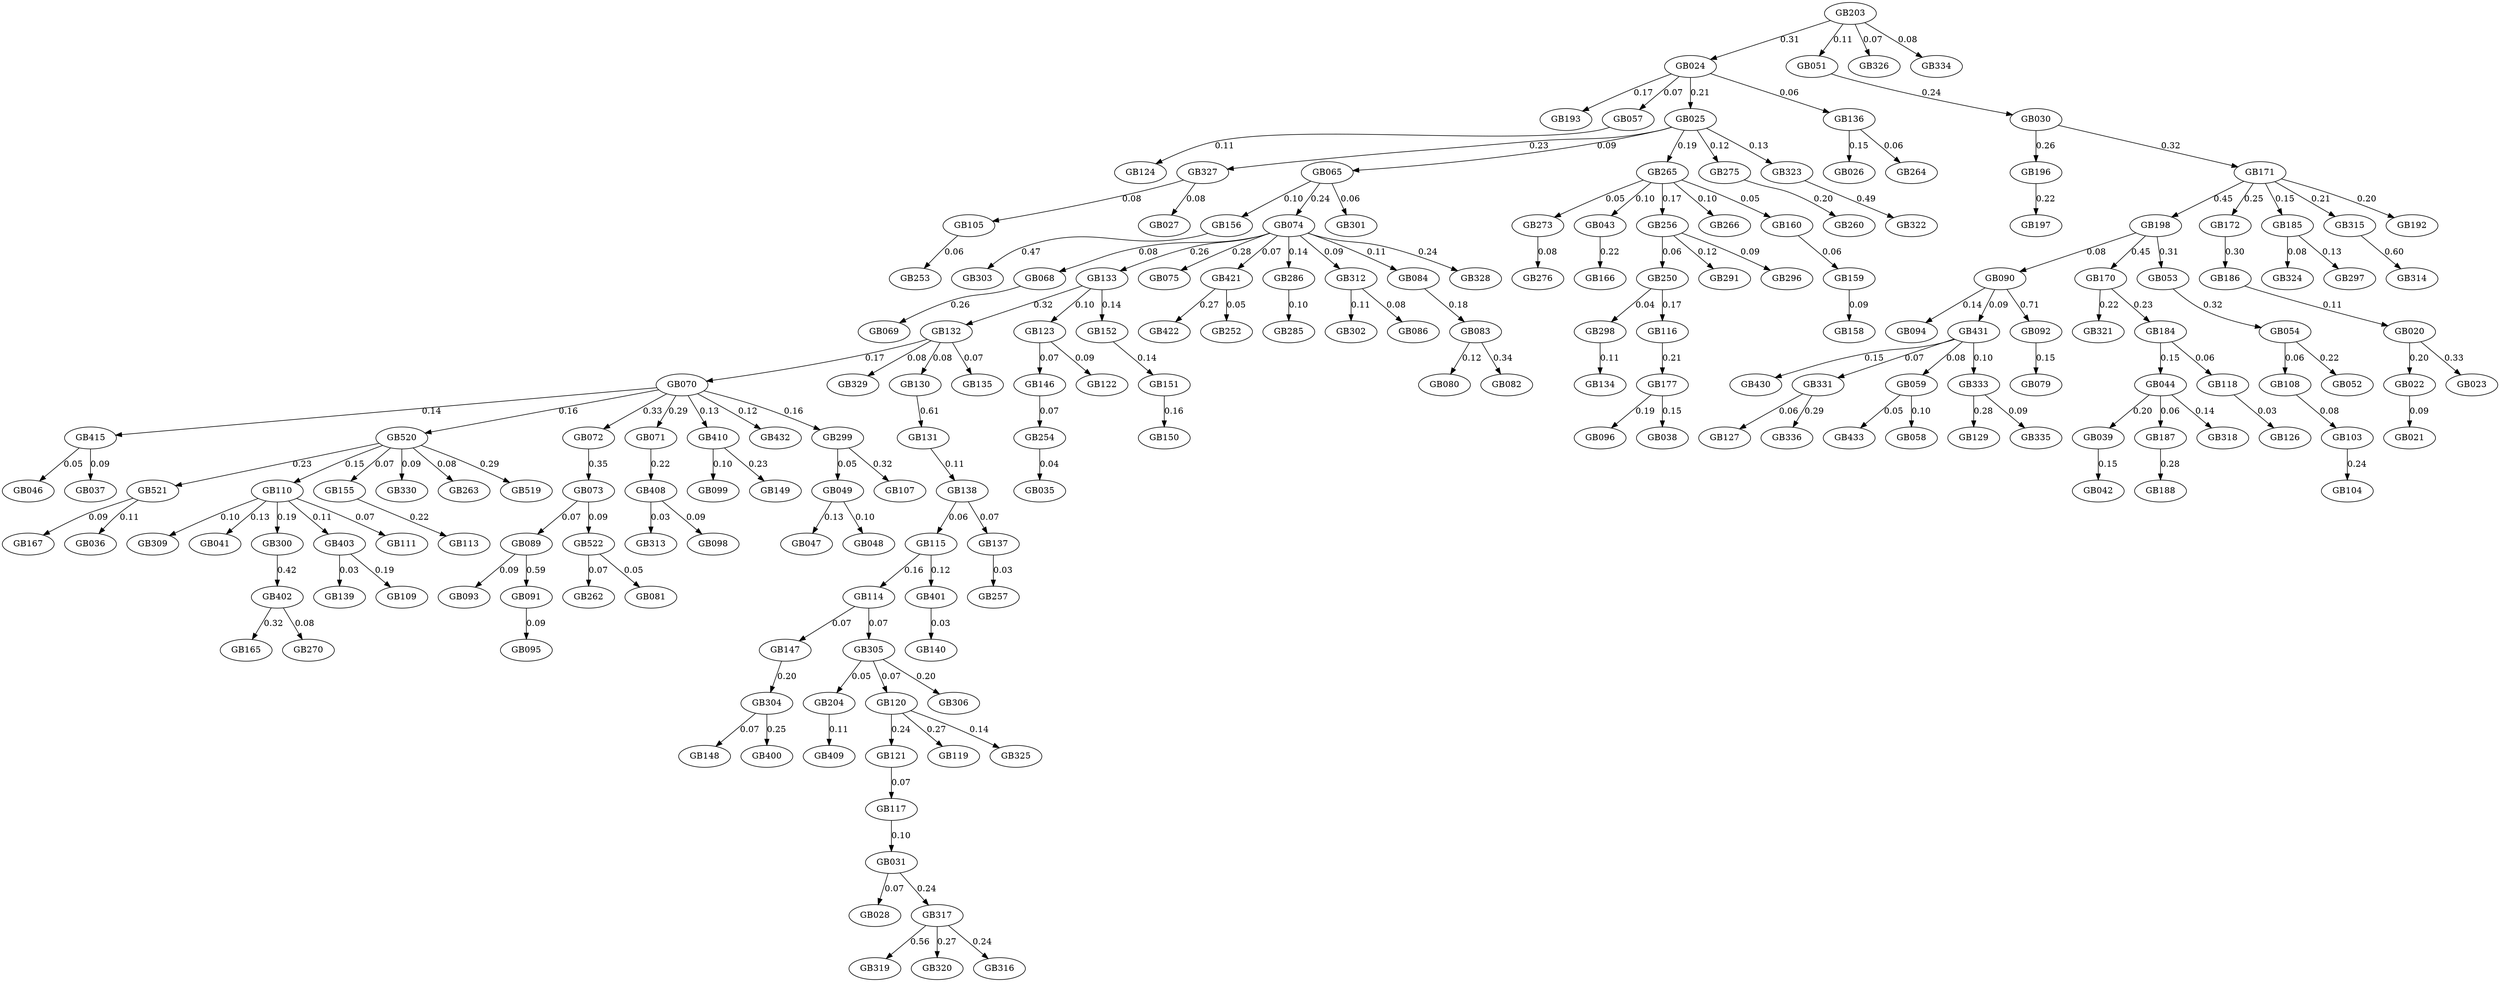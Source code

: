 digraph G {
   GB090 -> GB094 [label="0.14"];
   GB024 -> GB193 [label="0.17"];
   GB089 -> GB093 [label="0.09"];
   GB108 -> GB103 [label="0.08"];
   GB024 -> GB057 [label="0.07"];
   GB115 -> GB114 [label="0.16"];
   GB156 -> GB303 [label="0.47"];
   GB196 -> GB197 [label="0.22"];
   GB415 -> GB046 [label="0.05"];
   GB070 -> GB520 [label="0.16"];
   GB039 -> GB042 [label="0.15"];
   GB170 -> GB321 [label="0.22"];
   GB072 -> GB073 [label="0.35"];
   GB132 -> GB329 [label="0.08"];
   GB250 -> GB298 [label="0.04"];
   GB070 -> GB071 [label="0.29"];
   GB177 -> GB096 [label="0.19"];
   GB068 -> GB069 [label="0.26"];
   GB521 -> GB167 [label="0.09"];
   GB057 -> GB124 [label="0.11"];
   GB431 -> GB430 [label="0.15"];
   GB044 -> GB187 [label="0.06"];
   GB159 -> GB158 [label="0.09"];
   GB327 -> GB105 [label="0.08"];
   GB410 -> GB099 [label="0.10"];
   GB030 -> GB171 [label="0.32"];
   GB177 -> GB038 [label="0.15"];
   GB204 -> GB409 [label="0.11"];
   GB025 -> GB065 [label="0.09"];
   GB133 -> GB123 [label="0.10"];
   GB074 -> GB075 [label="0.28"];
   GB110 -> GB309 [label="0.10"];
   GB132 -> GB130 [label="0.08"];
   GB520 -> GB110 [label="0.15"];
   GB402 -> GB165 [label="0.32"];
   GB070 -> GB072 [label="0.33"];
   GB331 -> GB127 [label="0.06"];
   GB265 -> GB273 [label="0.05"];
   GB025 -> GB327 [label="0.23"];
   GB421 -> GB422 [label="0.27"];
   GB431 -> GB331 [label="0.07"];
   GB090 -> GB092 [label="0.71"];
   GB092 -> GB079 [label="0.15"];
   GB031 -> GB028 [label="0.07"];
   GB116 -> GB177 [label="0.21"];
   GB070 -> GB410 [label="0.13"];
   GB110 -> GB041 [label="0.13"];
   GB114 -> GB147 [label="0.07"];
   GB286 -> GB285 [label="0.10"];
   GB031 -> GB317 [label="0.24"];
   GB070 -> GB432 [label="0.12"];
   GB273 -> GB276 [label="0.08"];
   GB121 -> GB117 [label="0.07"];
   GB147 -> GB304 [label="0.20"];
   GB171 -> GB198 [label="0.45"];
   GB132 -> GB135 [label="0.07"];
   GB300 -> GB402 [label="0.42"];
   GB171 -> GB172 [label="0.25"];
   GB312 -> GB302 [label="0.11"];
   GB059 -> GB433 [label="0.05"];
   GB408 -> GB313 [label="0.03"];
   GB184 -> GB044 [label="0.15"];
   GB070 -> GB415 [label="0.14"];
   GB403 -> GB139 [label="0.03"];
   GB265 -> GB043 [label="0.10"];
   GB401 -> GB140 [label="0.03"];
   GB275 -> GB260 [label="0.20"];
   GB025 -> GB275 [label="0.12"];
   GB118 -> GB126 [label="0.03"];
   GB520 -> GB521 [label="0.23"];
   GB323 -> GB322 [label="0.49"];
   GB123 -> GB146 [label="0.07"];
   GB138 -> GB137 [label="0.07"];
   GB044 -> GB318 [label="0.14"];
   GB256 -> GB291 [label="0.12"];
   GB074 -> GB068 [label="0.08"];
   GB415 -> GB037 [label="0.09"];
   GB170 -> GB184 [label="0.23"];
   GB146 -> GB254 [label="0.07"];
   GB299 -> GB049 [label="0.05"];
   GB024 -> GB136 [label="0.06"];
   GB186 -> GB020 [label="0.11"];
   GB049 -> GB047 [label="0.13"];
   GB133 -> GB152 [label="0.14"];
   GB265 -> GB266 [label="0.10"];
   GB250 -> GB116 [label="0.17"];
   GB110 -> GB111 [label="0.07"];
   GB105 -> GB253 [label="0.06"];
   GB074 -> GB084 [label="0.11"];
   GB110 -> GB403 [label="0.11"];
   GB120 -> GB121 [label="0.24"];
   GB520 -> GB155 [label="0.07"];
   GB305 -> GB306 [label="0.20"];
   GB203 -> GB051 [label="0.11"];
   GB299 -> GB107 [label="0.32"];
   GB054 -> GB108 [label="0.06"];
   GB020 -> GB022 [label="0.20"];
   GB187 -> GB188 [label="0.28"];
   GB403 -> GB109 [label="0.19"];
   GB054 -> GB052 [label="0.22"];
   GB185 -> GB324 [label="0.08"];
   GB171 -> GB185 [label="0.15"];
   GB074 -> GB312 [label="0.09"];
   GB083 -> GB080 [label="0.12"];
   GB315 -> GB314 [label="0.60"];
   GB265 -> GB256 [label="0.17"];
   GB138 -> GB115 [label="0.06"];
   GB025 -> GB265 [label="0.19"];
   GB304 -> GB148 [label="0.07"];
   GB431 -> GB333 [label="0.10"];
   GB103 -> GB104 [label="0.24"];
   GB044 -> GB039 [label="0.20"];
   GB089 -> GB091 [label="0.59"];
   GB421 -> GB252 [label="0.05"];
   GB317 -> GB319 [label="0.56"];
   GB203 -> GB024 [label="0.31"];
   GB198 -> GB170 [label="0.45"];
   GB171 -> GB315 [label="0.21"];
   GB132 -> GB070 [label="0.17"];
   GB049 -> GB048 [label="0.10"];
   GB155 -> GB113 [label="0.22"];
   GB131 -> GB138 [label="0.11"];
   GB520 -> GB330 [label="0.09"];
   GB123 -> GB122 [label="0.09"];
   GB136 -> GB026 [label="0.15"];
   GB065 -> GB301 [label="0.06"];
   GB203 -> GB326 [label="0.07"];
   GB410 -> GB149 [label="0.23"];
   GB312 -> GB086 [label="0.08"];
   GB333 -> GB129 [label="0.28"];
   GB073 -> GB089 [label="0.07"];
   GB185 -> GB297 [label="0.13"];
   GB333 -> GB335 [label="0.09"];
   GB074 -> GB328 [label="0.24"];
   GB152 -> GB151 [label="0.14"];
   GB071 -> GB408 [label="0.22"];
   GB331 -> GB336 [label="0.29"];
   GB317 -> GB320 [label="0.27"];
   GB136 -> GB264 [label="0.06"];
   GB298 -> GB134 [label="0.11"];
   GB198 -> GB090 [label="0.08"];
   GB265 -> GB160 [label="0.05"];
   GB074 -> GB286 [label="0.14"];
   GB304 -> GB400 [label="0.25"];
   GB408 -> GB098 [label="0.09"];
   GB522 -> GB262 [label="0.07"];
   GB254 -> GB035 [label="0.04"];
   GB521 -> GB036 [label="0.11"];
   GB024 -> GB025 [label="0.21"];
   GB137 -> GB257 [label="0.03"];
   GB030 -> GB196 [label="0.26"];
   GB402 -> GB270 [label="0.08"];
   GB065 -> GB074 [label="0.24"];
   GB073 -> GB522 [label="0.09"];
   GB083 -> GB082 [label="0.34"];
   GB020 -> GB023 [label="0.33"];
   GB091 -> GB095 [label="0.09"];
   GB117 -> GB031 [label="0.10"];
   GB198 -> GB053 [label="0.31"];
   GB022 -> GB021 [label="0.09"];
   GB184 -> GB118 [label="0.06"];
   GB305 -> GB204 [label="0.05"];
   GB090 -> GB431 [label="0.09"];
   GB317 -> GB316 [label="0.24"];
   GB120 -> GB119 [label="0.27"];
   GB203 -> GB334 [label="0.08"];
   GB151 -> GB150 [label="0.16"];
   GB074 -> GB421 [label="0.07"];
   GB130 -> GB131 [label="0.61"];
   GB070 -> GB299 [label="0.16"];
   GB256 -> GB296 [label="0.09"];
   GB172 -> GB186 [label="0.30"];
   GB053 -> GB054 [label="0.32"];
   GB133 -> GB132 [label="0.32"];
   GB074 -> GB133 [label="0.26"];
   GB110 -> GB300 [label="0.19"];
   GB305 -> GB120 [label="0.07"];
   GB327 -> GB027 [label="0.08"];
   GB522 -> GB081 [label="0.05"];
   GB520 -> GB263 [label="0.08"];
   GB059 -> GB058 [label="0.10"];
   GB025 -> GB323 [label="0.13"];
   GB120 -> GB325 [label="0.14"];
   GB171 -> GB192 [label="0.20"];
   GB256 -> GB250 [label="0.06"];
   GB160 -> GB159 [label="0.06"];
   GB051 -> GB030 [label="0.24"];
   GB431 -> GB059 [label="0.08"];
   GB115 -> GB401 [label="0.12"];
   GB065 -> GB156 [label="0.10"];
   GB043 -> GB166 [label="0.22"];
   GB520 -> GB519 [label="0.29"];
   GB084 -> GB083 [label="0.18"];
   GB114 -> GB305 [label="0.07"];
   GB080;
   GB081;
   GB082;
   GB270;
   GB084;
   GB276;
   GB086;
   GB089;
   GB160;
   GB167;
   GB166;
   GB165;
   GB083;
   GB408;
   GB409;
   GB320;
   GB400;
   GB401;
   GB402;
   GB403;
   GB138;
   GB275;
   GB139;
   GB250;
   GB079;
   GB264;
   GB265;
   GB266;
   GB071;
   GB070;
   GB073;
   GB072;
   GB130;
   GB131;
   GB273;
   GB068;
   GB069;
   GB065;
   GB327;
   GB188;
   GB058;
   GB185;
   GB184;
   GB187;
   GB186;
   GB091;
   GB090;
   GB177;
   GB170;
   GB171;
   GB172;
   GB052;
   GB325;
   GB324;
   GB059;
   GB326;
   GB321;
   GB042;
   GB323;
   GB322;
   GB053;
   GB203;
   GB051;
   GB057;
   GB328;
   GB204;
   GB054;
   GB198;
   GB099;
   GB192;
   GB193;
   GB098;
   GB196;
   GB197;
   GB519;
   GB291;
   GB297;
   GB296;
   GB299;
   GB298;
   GB049;
   GB103;
   GB105;
   GB104;
   GB107;
   GB109;
   GB108;
   GB336;
   GB334;
   GB335;
   GB333;
   GB330;
   GB331;
   GB522;
   GB521;
   GB520;
   GB318;
   GB148;
   GB286;
   GB285;
   GB123;
   GB113;
   GB110;
   GB111;
   GB116;
   GB117;
   GB114;
   GB115;
   GB118;
   GB119;
   GB147;
   GB303;
   GB302;
   GB301;
   GB317;
   GB306;
   GB305;
   GB304;
   GB309;
   GB431;
   GB430;
   GB433;
   GB432;
   GB075;
   GB044;
   GB046;
   GB047;
   GB041;
   GB129;
   GB043;
   GB127;
   GB126;
   GB124;
   GB048;
   GB122;
   GB121;
   GB120;
   GB254;
   GB257;
   GB256;
   GB149;
   GB319;
   GB253;
   GB252;
   GB314;
   GB315;
   GB316;
   GB146;
   GB140;
   GB312;
   GB313;
   GB300;
   GB422;
   GB421;
   GB031;
   GB030;
   GB035;
   GB037;
   GB036;
   GB039;
   GB038;
   GB132;
   GB133;
   GB134;
   GB135;
   GB136;
   GB137;
   GB096;
   GB095;
   GB094;
   GB093;
   GB092;
   GB158;
   GB159;
   GB156;
   GB260;
   GB155;
   GB152;
   GB150;
   GB151;
   GB410;
   GB329;
   GB262;
   GB415;
   GB263;
   GB074;
   GB022;
   GB023;
   GB020;
   GB021;
   GB026;
   GB027;
   GB024;
   GB025;
   GB028;

}
